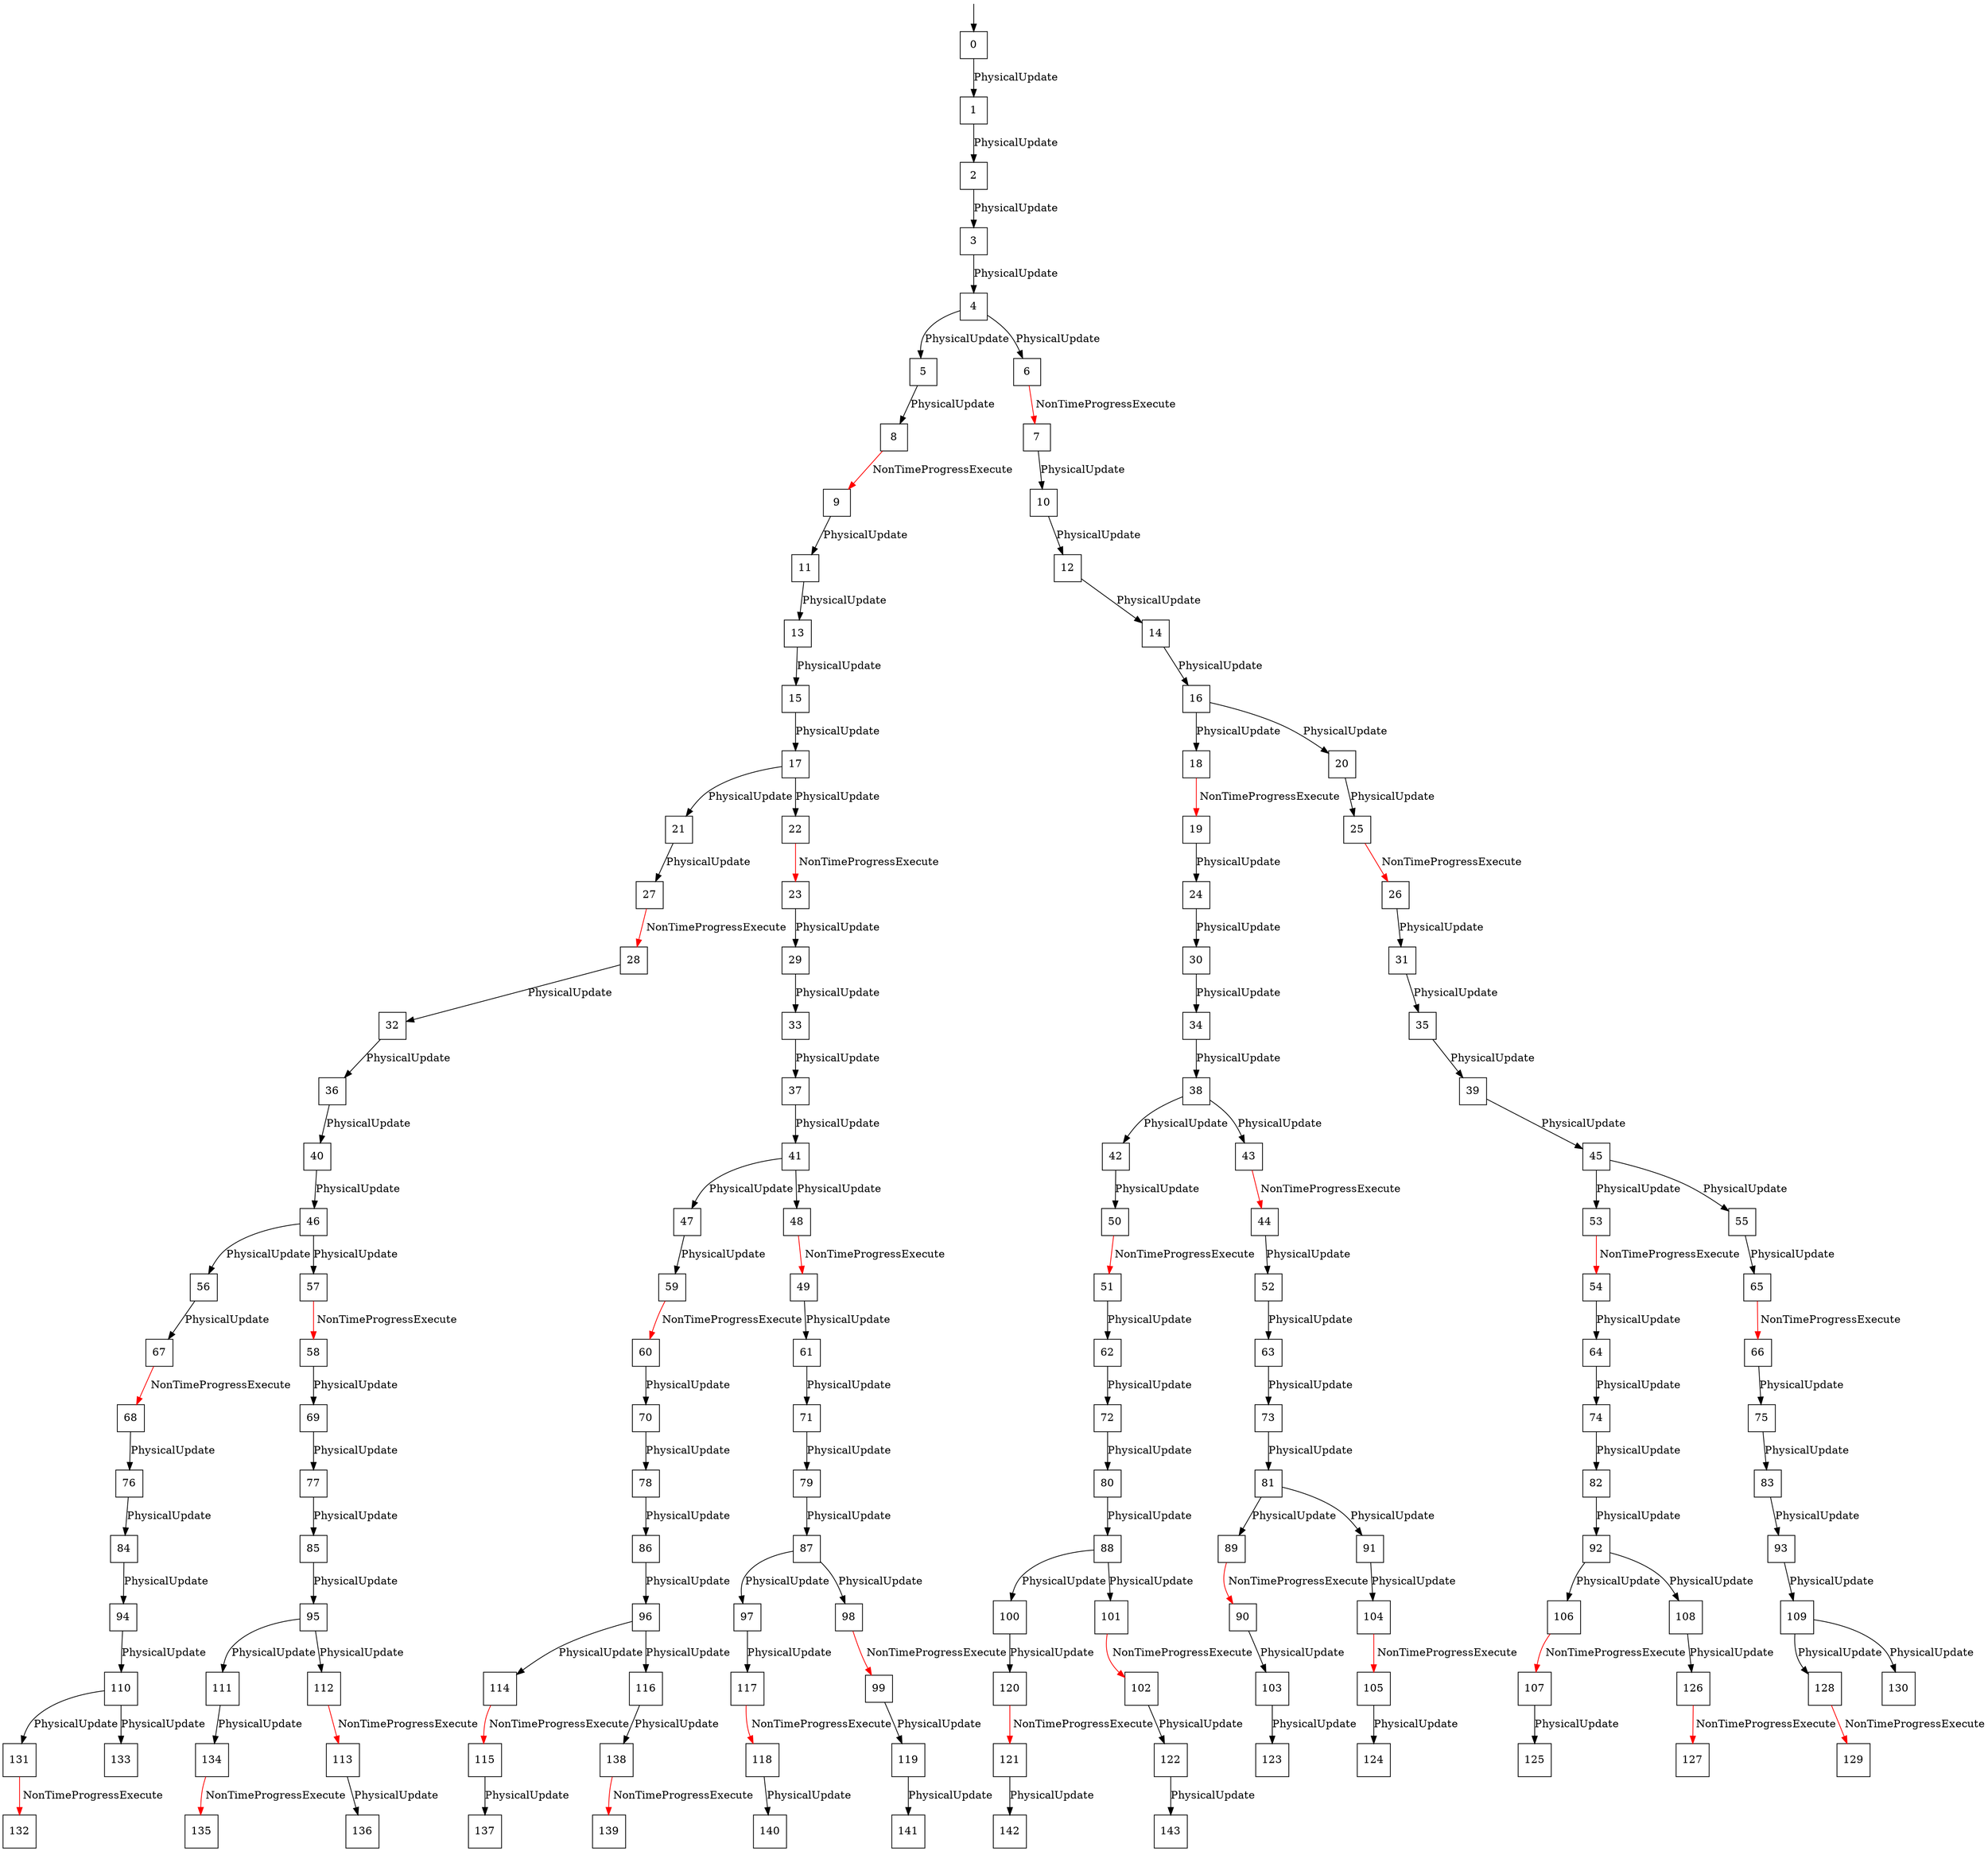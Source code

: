 digraph g {
  edge [lblstyle="above, sloped"];  s0 [shape="square" label="0"];
  s1 [shape="square" label="1"];
  s2 [shape="square" label="2"];
  s3 [shape="square" label="3"];
  s4 [shape="square" label="4"];
  s5 [shape="square" label="5"];
  s6 [shape="square" label="6"];
  s7 [shape="square" label="7"];
  s8 [shape="square" label="8"];
  s9 [shape="square" label="9"];
  s10 [shape="square" label="10"];
  s11 [shape="square" label="11"];
  s12 [shape="square" label="12"];
  s13 [shape="square" label="13"];
  s14 [shape="square" label="14"];
  s15 [shape="square" label="15"];
  s16 [shape="square" label="16"];
  s17 [shape="square" label="17"];
  s18 [shape="square" label="18"];
  s19 [shape="square" label="19"];
  s20 [shape="square" label="20"];
  s21 [shape="square" label="21"];
  s22 [shape="square" label="22"];
  s23 [shape="square" label="23"];
  s24 [shape="square" label="24"];
  s25 [shape="square" label="25"];
  s26 [shape="square" label="26"];
  s27 [shape="square" label="27"];
  s28 [shape="square" label="28"];
  s29 [shape="square" label="29"];
  s30 [shape="square" label="30"];
  s31 [shape="square" label="31"];
  s32 [shape="square" label="32"];
  s33 [shape="square" label="33"];
  s34 [shape="square" label="34"];
  s35 [shape="square" label="35"];
  s36 [shape="square" label="36"];
  s37 [shape="square" label="37"];
  s38 [shape="square" label="38"];
  s39 [shape="square" label="39"];
  s40 [shape="square" label="40"];
  s41 [shape="square" label="41"];
  s42 [shape="square" label="42"];
  s43 [shape="square" label="43"];
  s44 [shape="square" label="44"];
  s45 [shape="square" label="45"];
  s46 [shape="square" label="46"];
  s47 [shape="square" label="47"];
  s48 [shape="square" label="48"];
  s49 [shape="square" label="49"];
  s50 [shape="square" label="50"];
  s51 [shape="square" label="51"];
  s52 [shape="square" label="52"];
  s53 [shape="square" label="53"];
  s54 [shape="square" label="54"];
  s55 [shape="square" label="55"];
  s56 [shape="square" label="56"];
  s57 [shape="square" label="57"];
  s58 [shape="square" label="58"];
  s59 [shape="square" label="59"];
  s60 [shape="square" label="60"];
  s61 [shape="square" label="61"];
  s62 [shape="square" label="62"];
  s63 [shape="square" label="63"];
  s64 [shape="square" label="64"];
  s65 [shape="square" label="65"];
  s66 [shape="square" label="66"];
  s67 [shape="square" label="67"];
  s68 [shape="square" label="68"];
  s69 [shape="square" label="69"];
  s70 [shape="square" label="70"];
  s71 [shape="square" label="71"];
  s72 [shape="square" label="72"];
  s73 [shape="square" label="73"];
  s74 [shape="square" label="74"];
  s75 [shape="square" label="75"];
  s76 [shape="square" label="76"];
  s77 [shape="square" label="77"];
  s78 [shape="square" label="78"];
  s79 [shape="square" label="79"];
  s80 [shape="square" label="80"];
  s81 [shape="square" label="81"];
  s82 [shape="square" label="82"];
  s83 [shape="square" label="83"];
  s84 [shape="square" label="84"];
  s85 [shape="square" label="85"];
  s86 [shape="square" label="86"];
  s87 [shape="square" label="87"];
  s88 [shape="square" label="88"];
  s89 [shape="square" label="89"];
  s90 [shape="square" label="90"];
  s91 [shape="square" label="91"];
  s92 [shape="square" label="92"];
  s93 [shape="square" label="93"];
  s94 [shape="square" label="94"];
  s95 [shape="square" label="95"];
  s96 [shape="square" label="96"];
  s97 [shape="square" label="97"];
  s98 [shape="square" label="98"];
  s99 [shape="square" label="99"];
  s100 [shape="square" label="100"];
  s101 [shape="square" label="101"];
  s102 [shape="square" label="102"];
  s103 [shape="square" label="103"];
  s104 [shape="square" label="104"];
  s105 [shape="square" label="105"];
  s106 [shape="square" label="106"];
  s107 [shape="square" label="107"];
  s108 [shape="square" label="108"];
  s109 [shape="square" label="109"];
  s110 [shape="square" label="110"];
  s111 [shape="square" label="111"];
  s112 [shape="square" label="112"];
  s113 [shape="square" label="113"];
  s114 [shape="square" label="114"];
  s115 [shape="square" label="115"];
  s116 [shape="square" label="116"];
  s117 [shape="square" label="117"];
  s118 [shape="square" label="118"];
  s119 [shape="square" label="119"];
  s120 [shape="square" label="120"];
  s121 [shape="square" label="121"];
  s122 [shape="square" label="122"];
  s123 [shape="square" label="123"];
  s124 [shape="square" label="124"];
  s125 [shape="square" label="125"];
  s126 [shape="square" label="126"];
  s127 [shape="square" label="127"];
  s128 [shape="square" label="128"];
  s129 [shape="square" label="129"];
  s130 [shape="square" label="130"];
  s131 [shape="square" label="131"];
  s132 [shape="square" label="132"];
  s133 [shape="square" label="133"];
  s134 [shape="square" label="134"];
  s135 [shape="square" label="135"];
  s136 [shape="square" label="136"];
  s137 [shape="square" label="137"];
  s138 [shape="square" label="138"];
  s139 [shape="square" label="139"];
  s140 [shape="square" label="140"];
  s141 [shape="square" label="141"];
  s142 [shape="square" label="142"];
  s143 [shape="square" label="143"];
  s0 -> s1 [label="PhysicalUpdate"];
  s1 -> s2 [label="PhysicalUpdate"];
  s2 -> s3 [label="PhysicalUpdate"];
  s3 -> s4 [label="PhysicalUpdate"];
  s4 -> s5 [label="PhysicalUpdate"];
  s4 -> s6 [label="PhysicalUpdate"];
  s6 -> s7 [label=" NonTimeProgressExecute", color="red"];
  s5 -> s8 [label="PhysicalUpdate"];
  s8 -> s9 [label=" NonTimeProgressExecute", color="red"];
  s7 -> s10 [label="PhysicalUpdate"];
  s9 -> s11 [label="PhysicalUpdate"];
  s10 -> s12 [label="PhysicalUpdate"];
  s11 -> s13 [label="PhysicalUpdate"];
  s12 -> s14 [label="PhysicalUpdate"];
  s13 -> s15 [label="PhysicalUpdate"];
  s14 -> s16 [label="PhysicalUpdate"];
  s15 -> s17 [label="PhysicalUpdate"];
  s16 -> s18 [label="PhysicalUpdate"];
  s18 -> s19 [label=" NonTimeProgressExecute", color="red"];
  s16 -> s20 [label="PhysicalUpdate"];
  s17 -> s21 [label="PhysicalUpdate"];
  s17 -> s22 [label="PhysicalUpdate"];
  s22 -> s23 [label=" NonTimeProgressExecute", color="red"];
  s19 -> s24 [label="PhysicalUpdate"];
  s20 -> s25 [label="PhysicalUpdate"];
  s25 -> s26 [label=" NonTimeProgressExecute", color="red"];
  s21 -> s27 [label="PhysicalUpdate"];
  s27 -> s28 [label=" NonTimeProgressExecute", color="red"];
  s23 -> s29 [label="PhysicalUpdate"];
  s24 -> s30 [label="PhysicalUpdate"];
  s26 -> s31 [label="PhysicalUpdate"];
  s28 -> s32 [label="PhysicalUpdate"];
  s29 -> s33 [label="PhysicalUpdate"];
  s30 -> s34 [label="PhysicalUpdate"];
  s31 -> s35 [label="PhysicalUpdate"];
  s32 -> s36 [label="PhysicalUpdate"];
  s33 -> s37 [label="PhysicalUpdate"];
  s34 -> s38 [label="PhysicalUpdate"];
  s35 -> s39 [label="PhysicalUpdate"];
  s36 -> s40 [label="PhysicalUpdate"];
  s37 -> s41 [label="PhysicalUpdate"];
  s38 -> s42 [label="PhysicalUpdate"];
  s38 -> s43 [label="PhysicalUpdate"];
  s43 -> s44 [label=" NonTimeProgressExecute", color="red"];
  s39 -> s45 [label="PhysicalUpdate"];
  s40 -> s46 [label="PhysicalUpdate"];
  s41 -> s47 [label="PhysicalUpdate"];
  s41 -> s48 [label="PhysicalUpdate"];
  s48 -> s49 [label=" NonTimeProgressExecute", color="red"];
  s42 -> s50 [label="PhysicalUpdate"];
  s50 -> s51 [label=" NonTimeProgressExecute", color="red"];
  s44 -> s52 [label="PhysicalUpdate"];
  s45 -> s53 [label="PhysicalUpdate"];
  s53 -> s54 [label=" NonTimeProgressExecute", color="red"];
  s45 -> s55 [label="PhysicalUpdate"];
  s46 -> s56 [label="PhysicalUpdate"];
  s46 -> s57 [label="PhysicalUpdate"];
  s57 -> s58 [label=" NonTimeProgressExecute", color="red"];
  s47 -> s59 [label="PhysicalUpdate"];
  s59 -> s60 [label=" NonTimeProgressExecute", color="red"];
  s49 -> s61 [label="PhysicalUpdate"];
  s51 -> s62 [label="PhysicalUpdate"];
  s52 -> s63 [label="PhysicalUpdate"];
  s54 -> s64 [label="PhysicalUpdate"];
  s55 -> s65 [label="PhysicalUpdate"];
  s65 -> s66 [label=" NonTimeProgressExecute", color="red"];
  s56 -> s67 [label="PhysicalUpdate"];
  s67 -> s68 [label=" NonTimeProgressExecute", color="red"];
  s58 -> s69 [label="PhysicalUpdate"];
  s60 -> s70 [label="PhysicalUpdate"];
  s61 -> s71 [label="PhysicalUpdate"];
  s62 -> s72 [label="PhysicalUpdate"];
  s63 -> s73 [label="PhysicalUpdate"];
  s64 -> s74 [label="PhysicalUpdate"];
  s66 -> s75 [label="PhysicalUpdate"];
  s68 -> s76 [label="PhysicalUpdate"];
  s69 -> s77 [label="PhysicalUpdate"];
  s70 -> s78 [label="PhysicalUpdate"];
  s71 -> s79 [label="PhysicalUpdate"];
  s72 -> s80 [label="PhysicalUpdate"];
  s73 -> s81 [label="PhysicalUpdate"];
  s74 -> s82 [label="PhysicalUpdate"];
  s75 -> s83 [label="PhysicalUpdate"];
  s76 -> s84 [label="PhysicalUpdate"];
  s77 -> s85 [label="PhysicalUpdate"];
  s78 -> s86 [label="PhysicalUpdate"];
  s79 -> s87 [label="PhysicalUpdate"];
  s80 -> s88 [label="PhysicalUpdate"];
  s81 -> s89 [label="PhysicalUpdate"];
  s89 -> s90 [label=" NonTimeProgressExecute", color="red"];
  s81 -> s91 [label="PhysicalUpdate"];
  s82 -> s92 [label="PhysicalUpdate"];
  s83 -> s93 [label="PhysicalUpdate"];
  s84 -> s94 [label="PhysicalUpdate"];
  s85 -> s95 [label="PhysicalUpdate"];
  s86 -> s96 [label="PhysicalUpdate"];
  s87 -> s97 [label="PhysicalUpdate"];
  s87 -> s98 [label="PhysicalUpdate"];
  s98 -> s99 [label=" NonTimeProgressExecute", color="red"];
  s88 -> s100 [label="PhysicalUpdate"];
  s88 -> s101 [label="PhysicalUpdate"];
  s101 -> s102 [label=" NonTimeProgressExecute", color="red"];
  s90 -> s103 [label="PhysicalUpdate"];
  s91 -> s104 [label="PhysicalUpdate"];
  s104 -> s105 [label=" NonTimeProgressExecute", color="red"];
  s92 -> s106 [label="PhysicalUpdate"];
  s106 -> s107 [label=" NonTimeProgressExecute", color="red"];
  s92 -> s108 [label="PhysicalUpdate"];
  s93 -> s109 [label="PhysicalUpdate"];
  s94 -> s110 [label="PhysicalUpdate"];
  s95 -> s111 [label="PhysicalUpdate"];
  s95 -> s112 [label="PhysicalUpdate"];
  s112 -> s113 [label=" NonTimeProgressExecute", color="red"];
  s96 -> s114 [label="PhysicalUpdate"];
  s114 -> s115 [label=" NonTimeProgressExecute", color="red"];
  s96 -> s116 [label="PhysicalUpdate"];
  s97 -> s117 [label="PhysicalUpdate"];
  s117 -> s118 [label=" NonTimeProgressExecute", color="red"];
  s99 -> s119 [label="PhysicalUpdate"];
  s100 -> s120 [label="PhysicalUpdate"];
  s120 -> s121 [label=" NonTimeProgressExecute", color="red"];
  s102 -> s122 [label="PhysicalUpdate"];
  s103 -> s123 [label="PhysicalUpdate"];
  s105 -> s124 [label="PhysicalUpdate"];
  s107 -> s125 [label="PhysicalUpdate"];
  s108 -> s126 [label="PhysicalUpdate"];
  s126 -> s127 [label=" NonTimeProgressExecute", color="red"];
  s109 -> s128 [label="PhysicalUpdate"];
  s128 -> s129 [label=" NonTimeProgressExecute", color="red"];
  s109 -> s130 [label="PhysicalUpdate"];
  s110 -> s131 [label="PhysicalUpdate"];
  s131 -> s132 [label=" NonTimeProgressExecute", color="red"];
  s110 -> s133 [label="PhysicalUpdate"];
  s111 -> s134 [label="PhysicalUpdate"];
  s134 -> s135 [label=" NonTimeProgressExecute", color="red"];
  s113 -> s136 [label="PhysicalUpdate"];
  s115 -> s137 [label="PhysicalUpdate"];
  s116 -> s138 [label="PhysicalUpdate"];
  s138 -> s139 [label=" NonTimeProgressExecute", color="red"];
  s118 -> s140 [label="PhysicalUpdate"];
  s119 -> s141 [label="PhysicalUpdate"];
  s121 -> s142 [label="PhysicalUpdate"];
  s122 -> s143 [label="PhysicalUpdate"];
  __start0 [label="" shape="none" width="0" height="0"];
  __start0 -> s0;
}